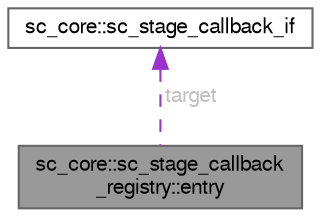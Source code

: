 digraph "sc_core::sc_stage_callback_registry::entry"
{
 // LATEX_PDF_SIZE
  bgcolor="transparent";
  edge [fontname=FreeSans,fontsize=10,labelfontname=FreeSans,labelfontsize=10];
  node [fontname=FreeSans,fontsize=10,shape=box,height=0.2,width=0.4];
  Node1 [id="Node000001",label="sc_core::sc_stage_callback\l_registry::entry",height=0.2,width=0.4,color="gray40", fillcolor="grey60", style="filled", fontcolor="black",tooltip=" "];
  Node2 -> Node1 [id="edge1_Node000001_Node000002",dir="back",color="darkorchid3",style="dashed",tooltip=" ",label=" target",fontcolor="grey" ];
  Node2 [id="Node000002",label="sc_core::sc_stage_callback_if",height=0.2,width=0.4,color="gray40", fillcolor="white", style="filled",URL="$a02225.html",tooltip=" "];
}
